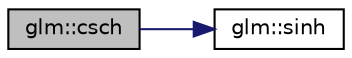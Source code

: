 digraph "glm::csch"
{
  edge [fontname="Helvetica",fontsize="10",labelfontname="Helvetica",labelfontsize="10"];
  node [fontname="Helvetica",fontsize="10",shape=record];
  rankdir="LR";
  Node1 [label="glm::csch",height=0.2,width=0.4,color="black", fillcolor="grey75", style="filled", fontcolor="black"];
  Node1 -> Node2 [color="midnightblue",fontsize="10",style="solid"];
  Node2 [label="glm::sinh",height=0.2,width=0.4,color="black", fillcolor="white", style="filled",URL="$group__core__func__trigonometric.html#ga2e8c9a896e803661058de83429aa6eda"];
}
